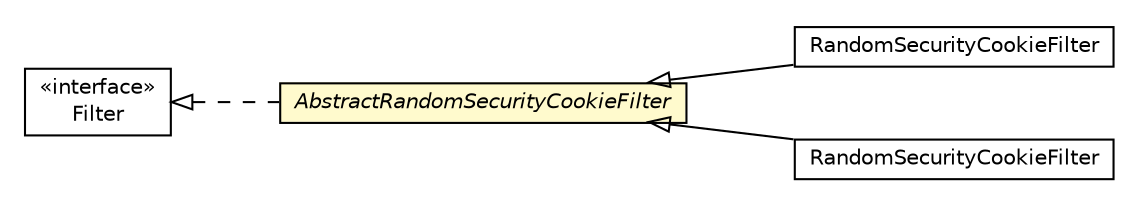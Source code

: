 #!/usr/local/bin/dot
#
# Class diagram 
# Generated by UMLGraph version R5_6-24-gf6e263 (http://www.umlgraph.org/)
#

digraph G {
	edge [fontname="Helvetica",fontsize=10,labelfontname="Helvetica",labelfontsize=10];
	node [fontname="Helvetica",fontsize=10,shape=plaintext];
	nodesep=0.25;
	ranksep=0.5;
	rankdir=LR;
	// com.gwtplatform.dispatch.server.AbstractRandomSecurityCookieFilter
	c64755 [label=<<table title="com.gwtplatform.dispatch.server.AbstractRandomSecurityCookieFilter" border="0" cellborder="1" cellspacing="0" cellpadding="2" port="p" bgcolor="lemonChiffon" href="./AbstractRandomSecurityCookieFilter.html">
		<tr><td><table border="0" cellspacing="0" cellpadding="1">
<tr><td align="center" balign="center"><font face="Helvetica-Oblique"> AbstractRandomSecurityCookieFilter </font></td></tr>
		</table></td></tr>
		</table>>, URL="./AbstractRandomSecurityCookieFilter.html", fontname="Helvetica", fontcolor="black", fontsize=10.0];
	// com.gwtplatform.dispatch.server.guice.RandomSecurityCookieFilter
	c64993 [label=<<table title="com.gwtplatform.dispatch.server.guice.RandomSecurityCookieFilter" border="0" cellborder="1" cellspacing="0" cellpadding="2" port="p" href="./guice/RandomSecurityCookieFilter.html">
		<tr><td><table border="0" cellspacing="0" cellpadding="1">
<tr><td align="center" balign="center"> RandomSecurityCookieFilter </td></tr>
		</table></td></tr>
		</table>>, URL="./guice/RandomSecurityCookieFilter.html", fontname="Helvetica", fontcolor="black", fontsize=10.0];
	// com.gwtplatform.dispatch.server.spring.RandomSecurityCookieFilter
	c65011 [label=<<table title="com.gwtplatform.dispatch.server.spring.RandomSecurityCookieFilter" border="0" cellborder="1" cellspacing="0" cellpadding="2" port="p" href="./spring/RandomSecurityCookieFilter.html">
		<tr><td><table border="0" cellspacing="0" cellpadding="1">
<tr><td align="center" balign="center"> RandomSecurityCookieFilter </td></tr>
		</table></td></tr>
		</table>>, URL="./spring/RandomSecurityCookieFilter.html", fontname="Helvetica", fontcolor="black", fontsize=10.0];
	//com.gwtplatform.dispatch.server.AbstractRandomSecurityCookieFilter implements javax.servlet.Filter
	c65296:p -> c64755:p [dir=back,arrowtail=empty,style=dashed];
	//com.gwtplatform.dispatch.server.guice.RandomSecurityCookieFilter extends com.gwtplatform.dispatch.server.AbstractRandomSecurityCookieFilter
	c64755:p -> c64993:p [dir=back,arrowtail=empty];
	//com.gwtplatform.dispatch.server.spring.RandomSecurityCookieFilter extends com.gwtplatform.dispatch.server.AbstractRandomSecurityCookieFilter
	c64755:p -> c65011:p [dir=back,arrowtail=empty];
	// javax.servlet.Filter
	c65296 [label=<<table title="javax.servlet.Filter" border="0" cellborder="1" cellspacing="0" cellpadding="2" port="p">
		<tr><td><table border="0" cellspacing="0" cellpadding="1">
<tr><td align="center" balign="center"> &#171;interface&#187; </td></tr>
<tr><td align="center" balign="center"> Filter </td></tr>
		</table></td></tr>
		</table>>, URL="null", fontname="Helvetica", fontcolor="black", fontsize=10.0];
}

